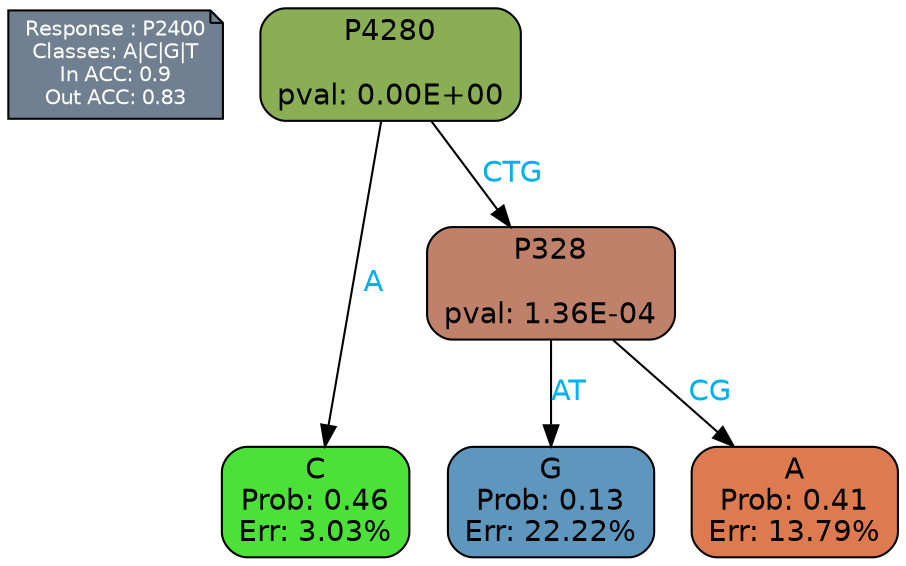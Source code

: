 digraph Tree {
node [shape=box, style="filled, rounded", color="black", fontname=helvetica] ;
graph [ranksep=equally, splines=polylines, bgcolor=transparent, dpi=600] ;
edge [fontname=helvetica] ;
LEGEND [label="Response : P2400
Classes: A|C|G|T
In ACC: 0.9
Out ACC: 0.83
",shape=note,align=left,style=filled,fillcolor="slategray",fontcolor="white",fontsize=10];1 [label="P4280

pval: 0.00E+00", fillcolor="#89ae53"] ;
2 [label="C
Prob: 0.46
Err: 3.03%", fillcolor="#4be139"] ;
3 [label="P328

pval: 1.36E-04", fillcolor="#bf816a"] ;
4 [label="G
Prob: 0.13
Err: 22.22%", fillcolor="#5f96be"] ;
5 [label="A
Prob: 0.41
Err: 13.79%", fillcolor="#dd7a50"] ;
1 -> 2 [label="A",fontcolor=deepskyblue2] ;
1 -> 3 [label="CTG",fontcolor=deepskyblue2] ;
3 -> 4 [label="AT",fontcolor=deepskyblue2] ;
3 -> 5 [label="CG",fontcolor=deepskyblue2] ;
{rank = same; 2;4;5;}{rank = same; LEGEND;1;}}
